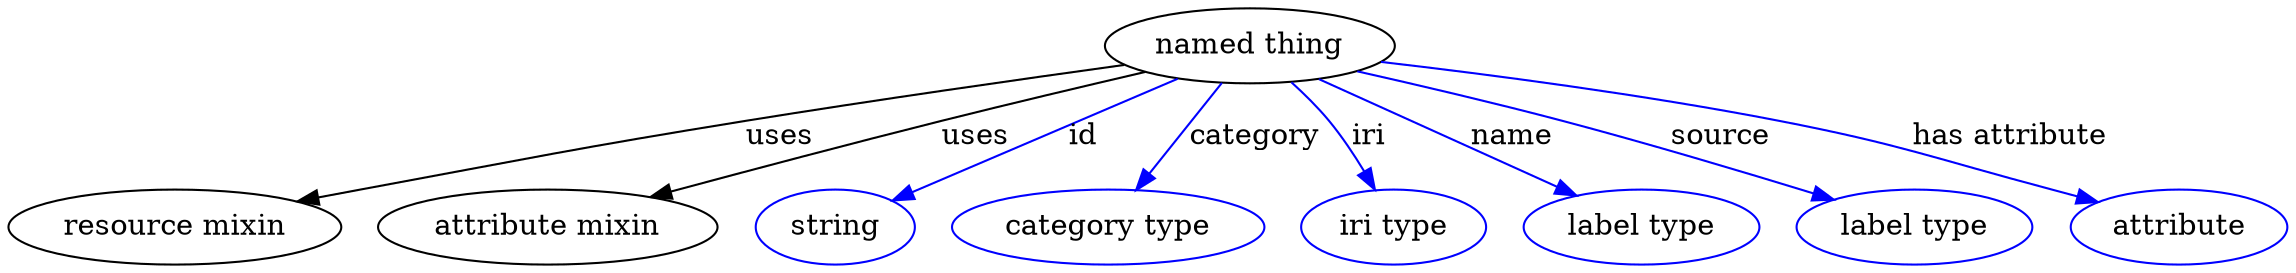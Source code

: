 digraph {
	graph [bb="0,0,893.99,123"];
	node [label="\N"];
	"named thing"	 [height=0.5,
		label="named thing",
		pos="483.69,105",
		width=1.5346];
	"resource mixin"	 [height=0.5,
		pos="63.694,18",
		width=1.7693];
	"named thing" -> "resource mixin"	 [label=uses,
		lp="300.69,61.5",
		pos="e,111.27,30.181 435.09,96.286 367.65,83.984 241.97,60.303 135.69,36 131,34.926 126.13,33.781 121.25,32.609"];
	"attribute mixin"	 [height=0.5,
		pos="208.69,18",
		width=1.7693];
	"named thing" -> "attribute mixin"	 [label=uses,
		lp="376.69,61.5",
		pos="e,250,31.78 442.6,92.812 419.64,85.942 390.53,77.131 364.69,69 329.5,57.925 290,45.006 259.55,34.941"];
	id	 [color=blue,
		height=0.5,
		label=string,
		pos="320.69,18",
		width=0.84854];
	"named thing" -> id	 [color=blue,
		label=id,
		lp="418.19,61.5",
		pos="e,343.54,30.194 454.55,89.446 425.88,74.143 382.22,50.836 352.62,35.039",
		style=solid];
	category	 [color=blue,
		height=0.5,
		label="category type",
		pos="427.69,18",
		width=1.6249];
	"named thing" -> category	 [color=blue,
		label=category,
		lp="483.19,61.5",
		pos="e,439.09,35.706 472.09,86.974 464.15,74.644 453.5,58.098 444.62,44.302",
		style=solid];
	iri	 [color=blue,
		height=0.5,
		label="iri type",
		pos="540.69,18",
		width=1.011];
	"named thing" -> iri	 [color=blue,
		label=iri,
		lp="526.19,61.5",
		pos="e,530.89,35.764 497.56,87.339 501.9,81.589 506.62,75.112 510.69,69 515.85,61.257 521.11,52.61 525.76,44.668",
		style=solid];
	name	 [color=blue,
		height=0.5,
		label="label type",
		pos="640.69,18",
		width=1.2638];
	"named thing" -> name	 [color=blue,
		label=name,
		lp="587.19,61.5",
		pos="e,614.18,32.695 511.76,89.446 537.95,74.936 577.11,53.233 605.4,37.556",
		style=solid];
	source	 [color=blue,
		height=0.5,
		label="label type",
		pos="749.69,18",
		width=1.2638];
	"named thing" -> source	 [color=blue,
		label=source,
		lp="668.69,61.5",
		pos="e,716.65,30.397 526.01,93.27 549.81,86.506 580.03,77.65 606.69,69 640.67,57.979 678.75,44.334 707.07,33.932",
		style=solid];
	"has attribute"	 [color=blue,
		height=0.5,
		label=attribute,
		pos="853.69,18",
		width=1.1193];
	"named thing" -> "has attribute"	 [color=blue,
		label="has attribute",
		lp="781.19,61.5",
		pos="e,822.59,29.531 534.63,97.769 576.73,91.404 637.93,81.252 690.69,69 741.66,57.166 753.95,52.202 803.69,36 806.76,35 809.93,33.937 \
813.11,32.847",
		style=solid];
}
